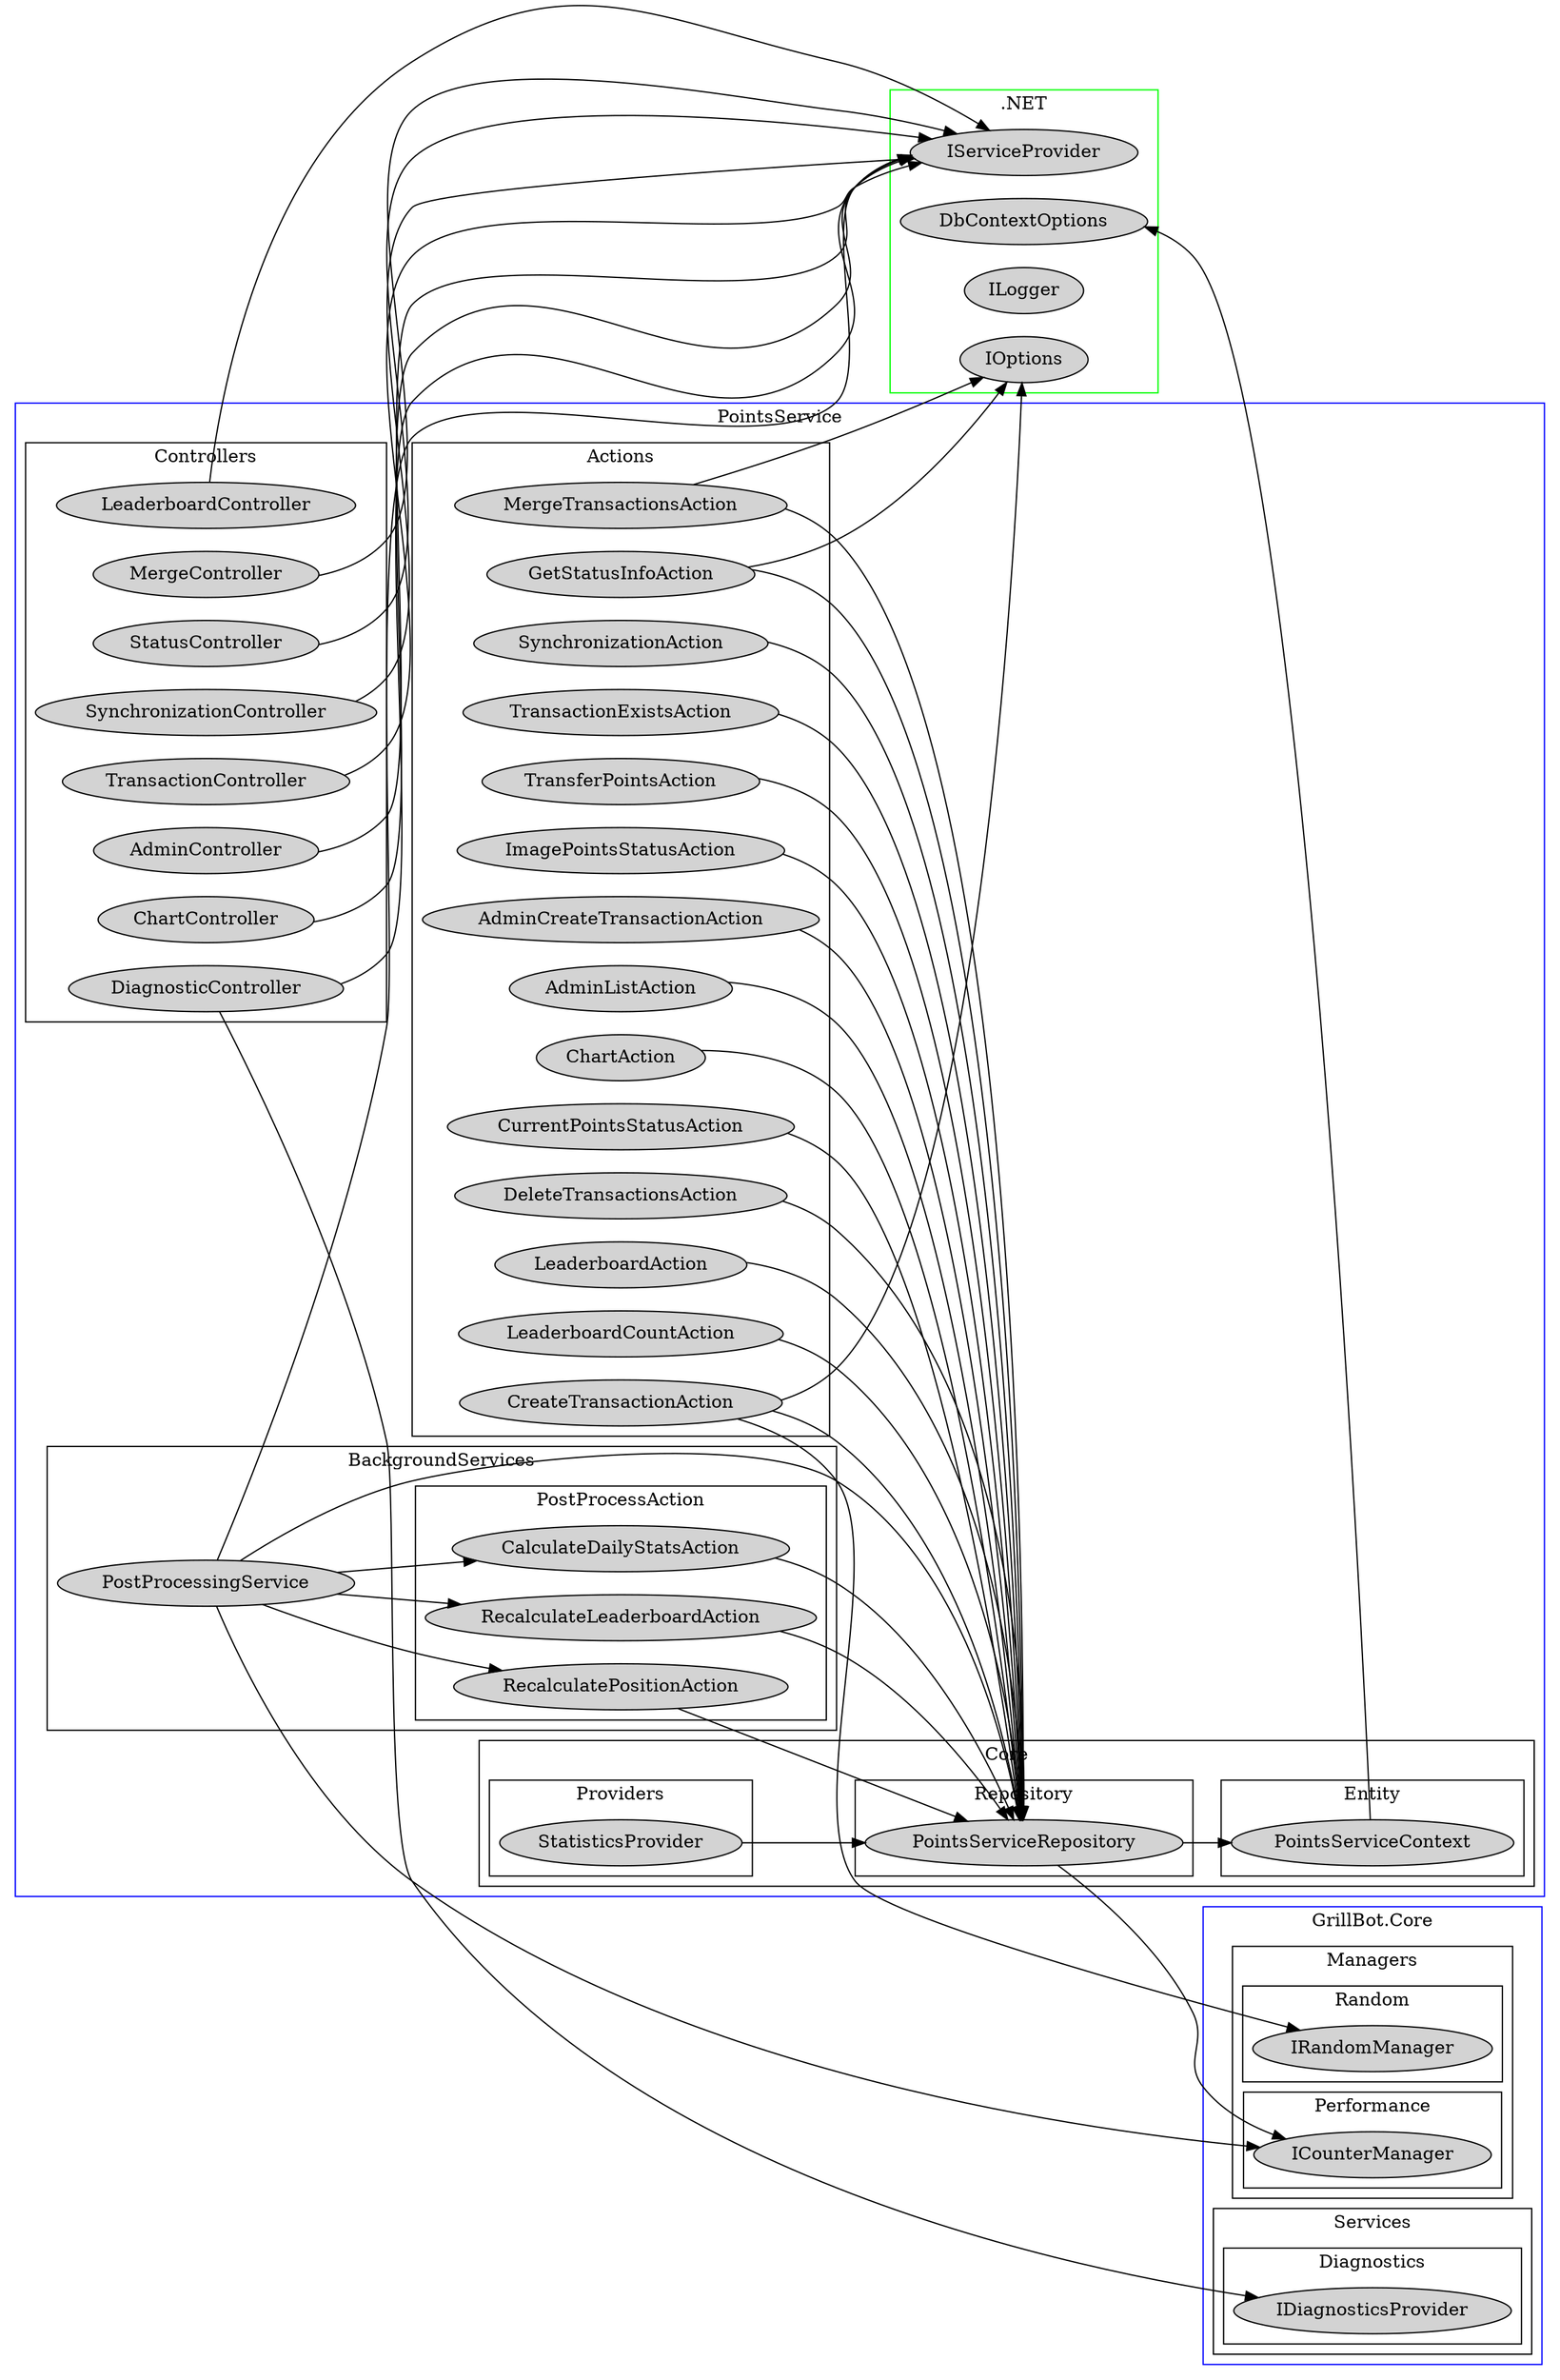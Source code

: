 digraph PointsService {
    rankdir=LR
	
	subgraph cluster_0 {
		node [style=filled];
		label = "PointsService";
		color=blue
		
        subgraph cluster_3_1 {
            node [style=filled];
            label="Actions";
            color=black;
            
            AdminCreateTransactionAction
            AdminListAction
            ChartAction
            CreateTransactionAction
            CurrentPointsStatusAction
            DeleteTransactionsAction
            LeaderboardAction
            MergeTransactionsAction
            SynchronizationAction
            TransactionExistsAction
            TransferPointsAction
            ImagePointsStatusAction
            LeaderboardCountAction
            GetStatusInfoAction
        }
        
        subgraph cluster_3_2 {
            node [style=filled];
            label="BackgroundServices";
            color=black;
            
            subgraph cluster_3_2_1 {
                node [style=filled];
                label="PostProcessAction";
                color=black;
                
                CalculateDailyStatsAction
                RecalculateLeaderboardAction
                RecalculatePositionAction
            }
            
            PostProcessingService
        }
        
        subgraph cluster_3_3 {
            node [style=filled];
            label="Controllers";
            color=black;
            
            AdminController
            ChartController
            DiagnosticController
            LeaderboardController
            MergeController
            StatusController
            SynchronizationController
            TransactionController
        }
        
        subgraph cluster_3_4 {
            node [style=filled];
            label="Core"
            color=black
            
            subgraph cluster_3_4_1 {
                node [style=filled];
                label="Entity"
                color=black;
                
                PointsServiceContext
            }
            
            subgraph cluster_3_4_2 {
                node [style=filled];
                label="Providers"
                color=black;
                
                StatisticsProvider
            }
            
            subgraph cluster_3_4_3 {
                node [style=filled];
                label="Repository"
                color=black
                
                PointsServiceRepository
            }
        }
	}
	
	subgraph cluster_4 {
	    node [style=filled];
	    label = "GrillBot.Core";
	    color=blue
	    
	    subgraph cluster_4_1 {
	        node [style=filled];
            label="Managers";
            color=black;
            
            subgraph cluster_4_1_2 {
	            node [style=filled];
                label="Performance";
                color=black;
                
                ICounterManager
	        }
	        
	        subgraph cluster_4_1_3 {
	            node [style=filled];
                label="Random";
                color=black;
                
                IRandomManager
	        }
	    }
	    
	    subgraph cluster_4_2 {
	        node [style=filled];
            label="Services";
            color=black;
	        
	        subgraph cluster_4_3 {
	            node [style=filled];
                label="Diagnostics";
                color=black;
	            
	            IDiagnosticsProvider
	        }
	    }
	}
	
	subgraph cluster_100 {
	    node[style=filled];
	    label = ".NET"
	    color=green
	    
	    IServiceProvider
	    DbContextOptions
	    ILogger
	    IOptions
	}
	
	AdminCreateTransactionAction -> { PointsServiceRepository }
	AdminListAction -> { PointsServiceRepository }
	ChartAction -> { PointsServiceRepository }
	CreateTransactionAction -> { PointsServiceRepository IOptions IRandomManager }
	CurrentPointsStatusAction -> { PointsServiceRepository }
	DeleteTransactionsAction -> { PointsServiceRepository }
	LeaderboardAction -> { PointsServiceRepository }
	MergeTransactionsAction -> { PointsServiceRepository IOptions }
	SynchronizationAction -> { PointsServiceRepository }
	TransactionExistsAction -> { PointsServiceRepository }
	TransferPointsAction -> { PointsServiceRepository }
	AdminController -> { IServiceProvider }
	ChartController -> { IServiceProvider }
	DiagnosticController -> { IDiagnosticsProvider IServiceProvider }
	LeaderboardController -> { IServiceProvider }
	MergeController -> { IServiceProvider }
	StatusController -> { IServiceProvider }
	SynchronizationController -> { IServiceProvider }
	TransactionController -> { IServiceProvider }
	PointsServiceContext -> { DbContextOptions }
	StatisticsProvider -> { PointsServiceRepository }
	PointsServiceRepository -> { PointsServiceContext ICounterManager }
	ImagePointsStatusAction -> { PointsServiceRepository }
	LeaderboardCountAction -> { PointsServiceRepository }
	CalculateDailyStatsAction -> { PointsServiceRepository }
	RecalculateLeaderboardAction -> { PointsServiceRepository }
	RecalculatePositionAction -> { PointsServiceRepository }
	PostProcessingService -> { IServiceProvider ICounterManager PointsServiceRepository CalculateDailyStatsAction RecalculateLeaderboardAction RecalculatePositionAction }
	GetStatusInfoAction -> { PointsServiceRepository IOptions }
}
